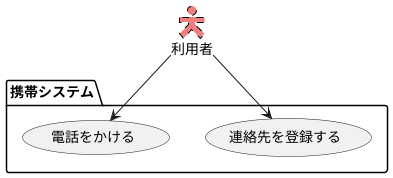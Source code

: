 @startuml ユースケース図
    skinparam actorStyle Hollow 
    ' left to right direction
    actor 利用者 #LightCoral;line:black;line.dashed;
    package 携帯システム {
    usecase 連絡先を登録する
    usecase 電話をかける
    }
    利用者 --> 連絡先を登録する
    利用者 --> 電話をかける
@enduml
